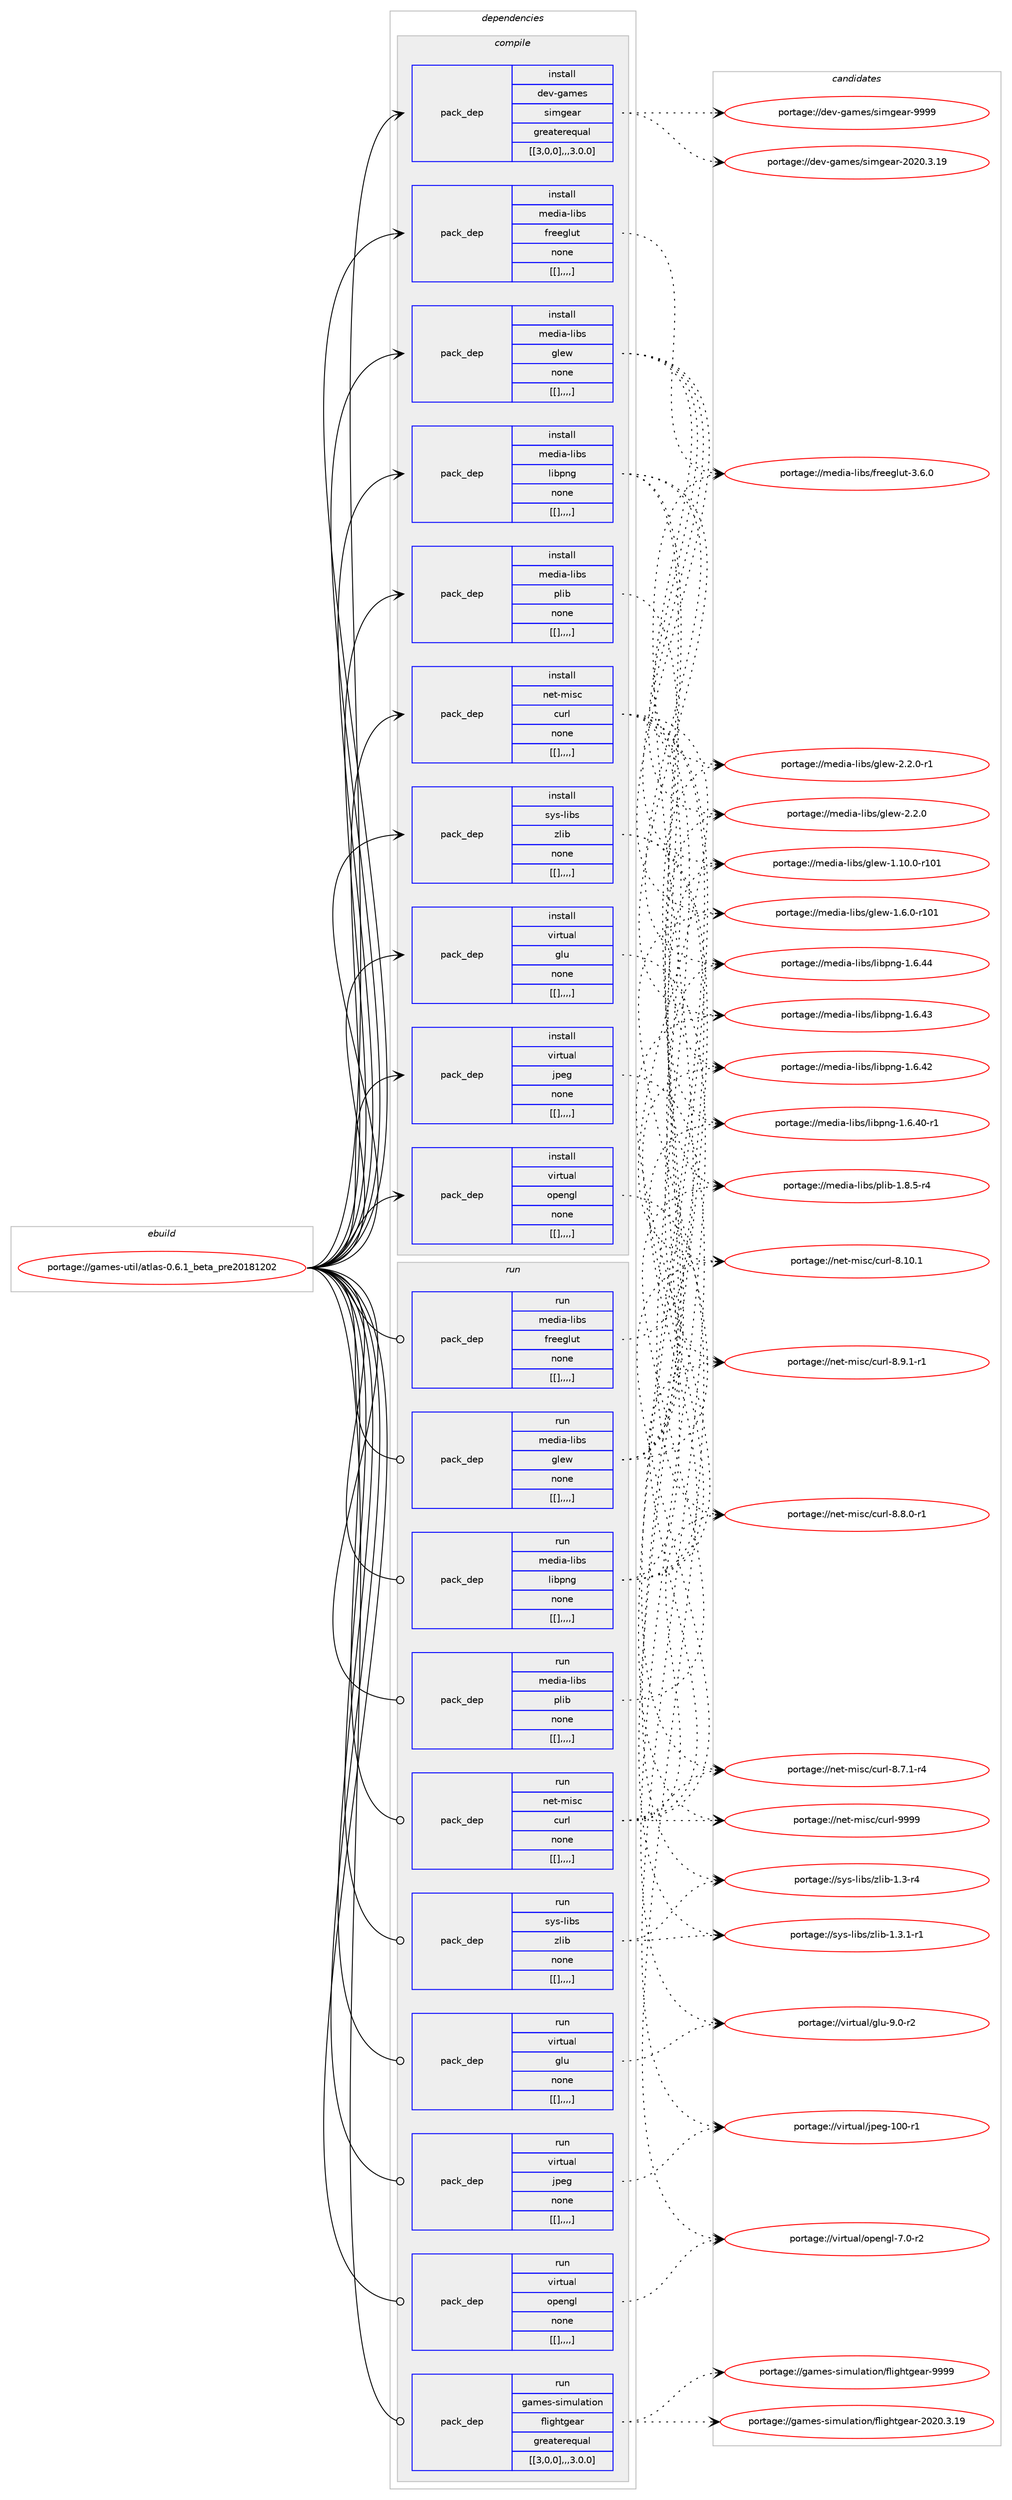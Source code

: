 digraph prolog {

# *************
# Graph options
# *************

newrank=true;
concentrate=true;
compound=true;
graph [rankdir=LR,fontname=Helvetica,fontsize=10,ranksep=1.5];#, ranksep=2.5, nodesep=0.2];
edge  [arrowhead=vee];
node  [fontname=Helvetica,fontsize=10];

# **********
# The ebuild
# **********

subgraph cluster_leftcol {
color=gray;
label=<<i>ebuild</i>>;
id [label="portage://games-util/atlas-0.6.1_beta_pre20181202", color=red, width=4, href="../games-util/atlas-0.6.1_beta_pre20181202.svg"];
}

# ****************
# The dependencies
# ****************

subgraph cluster_midcol {
color=gray;
label=<<i>dependencies</i>>;
subgraph cluster_compile {
fillcolor="#eeeeee";
style=filled;
label=<<i>compile</i>>;
subgraph pack171139 {
dependency240081 [label=<<TABLE BORDER="0" CELLBORDER="1" CELLSPACING="0" CELLPADDING="4" WIDTH="220"><TR><TD ROWSPAN="6" CELLPADDING="30">pack_dep</TD></TR><TR><TD WIDTH="110">install</TD></TR><TR><TD>dev-games</TD></TR><TR><TD>simgear</TD></TR><TR><TD>greaterequal</TD></TR><TR><TD>[[3,0,0],,,3.0.0]</TD></TR></TABLE>>, shape=none, color=blue];
}
id:e -> dependency240081:w [weight=20,style="solid",arrowhead="vee"];
subgraph pack171140 {
dependency240082 [label=<<TABLE BORDER="0" CELLBORDER="1" CELLSPACING="0" CELLPADDING="4" WIDTH="220"><TR><TD ROWSPAN="6" CELLPADDING="30">pack_dep</TD></TR><TR><TD WIDTH="110">install</TD></TR><TR><TD>media-libs</TD></TR><TR><TD>freeglut</TD></TR><TR><TD>none</TD></TR><TR><TD>[[],,,,]</TD></TR></TABLE>>, shape=none, color=blue];
}
id:e -> dependency240082:w [weight=20,style="solid",arrowhead="vee"];
subgraph pack171141 {
dependency240083 [label=<<TABLE BORDER="0" CELLBORDER="1" CELLSPACING="0" CELLPADDING="4" WIDTH="220"><TR><TD ROWSPAN="6" CELLPADDING="30">pack_dep</TD></TR><TR><TD WIDTH="110">install</TD></TR><TR><TD>media-libs</TD></TR><TR><TD>glew</TD></TR><TR><TD>none</TD></TR><TR><TD>[[],,,,]</TD></TR></TABLE>>, shape=none, color=blue];
}
id:e -> dependency240083:w [weight=20,style="solid",arrowhead="vee"];
subgraph pack171142 {
dependency240084 [label=<<TABLE BORDER="0" CELLBORDER="1" CELLSPACING="0" CELLPADDING="4" WIDTH="220"><TR><TD ROWSPAN="6" CELLPADDING="30">pack_dep</TD></TR><TR><TD WIDTH="110">install</TD></TR><TR><TD>media-libs</TD></TR><TR><TD>libpng</TD></TR><TR><TD>none</TD></TR><TR><TD>[[],,,,]</TD></TR></TABLE>>, shape=none, color=blue];
}
id:e -> dependency240084:w [weight=20,style="solid",arrowhead="vee"];
subgraph pack171143 {
dependency240085 [label=<<TABLE BORDER="0" CELLBORDER="1" CELLSPACING="0" CELLPADDING="4" WIDTH="220"><TR><TD ROWSPAN="6" CELLPADDING="30">pack_dep</TD></TR><TR><TD WIDTH="110">install</TD></TR><TR><TD>media-libs</TD></TR><TR><TD>plib</TD></TR><TR><TD>none</TD></TR><TR><TD>[[],,,,]</TD></TR></TABLE>>, shape=none, color=blue];
}
id:e -> dependency240085:w [weight=20,style="solid",arrowhead="vee"];
subgraph pack171144 {
dependency240086 [label=<<TABLE BORDER="0" CELLBORDER="1" CELLSPACING="0" CELLPADDING="4" WIDTH="220"><TR><TD ROWSPAN="6" CELLPADDING="30">pack_dep</TD></TR><TR><TD WIDTH="110">install</TD></TR><TR><TD>net-misc</TD></TR><TR><TD>curl</TD></TR><TR><TD>none</TD></TR><TR><TD>[[],,,,]</TD></TR></TABLE>>, shape=none, color=blue];
}
id:e -> dependency240086:w [weight=20,style="solid",arrowhead="vee"];
subgraph pack171145 {
dependency240087 [label=<<TABLE BORDER="0" CELLBORDER="1" CELLSPACING="0" CELLPADDING="4" WIDTH="220"><TR><TD ROWSPAN="6" CELLPADDING="30">pack_dep</TD></TR><TR><TD WIDTH="110">install</TD></TR><TR><TD>sys-libs</TD></TR><TR><TD>zlib</TD></TR><TR><TD>none</TD></TR><TR><TD>[[],,,,]</TD></TR></TABLE>>, shape=none, color=blue];
}
id:e -> dependency240087:w [weight=20,style="solid",arrowhead="vee"];
subgraph pack171146 {
dependency240088 [label=<<TABLE BORDER="0" CELLBORDER="1" CELLSPACING="0" CELLPADDING="4" WIDTH="220"><TR><TD ROWSPAN="6" CELLPADDING="30">pack_dep</TD></TR><TR><TD WIDTH="110">install</TD></TR><TR><TD>virtual</TD></TR><TR><TD>glu</TD></TR><TR><TD>none</TD></TR><TR><TD>[[],,,,]</TD></TR></TABLE>>, shape=none, color=blue];
}
id:e -> dependency240088:w [weight=20,style="solid",arrowhead="vee"];
subgraph pack171147 {
dependency240089 [label=<<TABLE BORDER="0" CELLBORDER="1" CELLSPACING="0" CELLPADDING="4" WIDTH="220"><TR><TD ROWSPAN="6" CELLPADDING="30">pack_dep</TD></TR><TR><TD WIDTH="110">install</TD></TR><TR><TD>virtual</TD></TR><TR><TD>jpeg</TD></TR><TR><TD>none</TD></TR><TR><TD>[[],,,,]</TD></TR></TABLE>>, shape=none, color=blue];
}
id:e -> dependency240089:w [weight=20,style="solid",arrowhead="vee"];
subgraph pack171148 {
dependency240090 [label=<<TABLE BORDER="0" CELLBORDER="1" CELLSPACING="0" CELLPADDING="4" WIDTH="220"><TR><TD ROWSPAN="6" CELLPADDING="30">pack_dep</TD></TR><TR><TD WIDTH="110">install</TD></TR><TR><TD>virtual</TD></TR><TR><TD>opengl</TD></TR><TR><TD>none</TD></TR><TR><TD>[[],,,,]</TD></TR></TABLE>>, shape=none, color=blue];
}
id:e -> dependency240090:w [weight=20,style="solid",arrowhead="vee"];
}
subgraph cluster_compileandrun {
fillcolor="#eeeeee";
style=filled;
label=<<i>compile and run</i>>;
}
subgraph cluster_run {
fillcolor="#eeeeee";
style=filled;
label=<<i>run</i>>;
subgraph pack171149 {
dependency240091 [label=<<TABLE BORDER="0" CELLBORDER="1" CELLSPACING="0" CELLPADDING="4" WIDTH="220"><TR><TD ROWSPAN="6" CELLPADDING="30">pack_dep</TD></TR><TR><TD WIDTH="110">run</TD></TR><TR><TD>games-simulation</TD></TR><TR><TD>flightgear</TD></TR><TR><TD>greaterequal</TD></TR><TR><TD>[[3,0,0],,,3.0.0]</TD></TR></TABLE>>, shape=none, color=blue];
}
id:e -> dependency240091:w [weight=20,style="solid",arrowhead="odot"];
subgraph pack171150 {
dependency240092 [label=<<TABLE BORDER="0" CELLBORDER="1" CELLSPACING="0" CELLPADDING="4" WIDTH="220"><TR><TD ROWSPAN="6" CELLPADDING="30">pack_dep</TD></TR><TR><TD WIDTH="110">run</TD></TR><TR><TD>media-libs</TD></TR><TR><TD>freeglut</TD></TR><TR><TD>none</TD></TR><TR><TD>[[],,,,]</TD></TR></TABLE>>, shape=none, color=blue];
}
id:e -> dependency240092:w [weight=20,style="solid",arrowhead="odot"];
subgraph pack171151 {
dependency240093 [label=<<TABLE BORDER="0" CELLBORDER="1" CELLSPACING="0" CELLPADDING="4" WIDTH="220"><TR><TD ROWSPAN="6" CELLPADDING="30">pack_dep</TD></TR><TR><TD WIDTH="110">run</TD></TR><TR><TD>media-libs</TD></TR><TR><TD>glew</TD></TR><TR><TD>none</TD></TR><TR><TD>[[],,,,]</TD></TR></TABLE>>, shape=none, color=blue];
}
id:e -> dependency240093:w [weight=20,style="solid",arrowhead="odot"];
subgraph pack171152 {
dependency240094 [label=<<TABLE BORDER="0" CELLBORDER="1" CELLSPACING="0" CELLPADDING="4" WIDTH="220"><TR><TD ROWSPAN="6" CELLPADDING="30">pack_dep</TD></TR><TR><TD WIDTH="110">run</TD></TR><TR><TD>media-libs</TD></TR><TR><TD>libpng</TD></TR><TR><TD>none</TD></TR><TR><TD>[[],,,,]</TD></TR></TABLE>>, shape=none, color=blue];
}
id:e -> dependency240094:w [weight=20,style="solid",arrowhead="odot"];
subgraph pack171153 {
dependency240095 [label=<<TABLE BORDER="0" CELLBORDER="1" CELLSPACING="0" CELLPADDING="4" WIDTH="220"><TR><TD ROWSPAN="6" CELLPADDING="30">pack_dep</TD></TR><TR><TD WIDTH="110">run</TD></TR><TR><TD>media-libs</TD></TR><TR><TD>plib</TD></TR><TR><TD>none</TD></TR><TR><TD>[[],,,,]</TD></TR></TABLE>>, shape=none, color=blue];
}
id:e -> dependency240095:w [weight=20,style="solid",arrowhead="odot"];
subgraph pack171154 {
dependency240096 [label=<<TABLE BORDER="0" CELLBORDER="1" CELLSPACING="0" CELLPADDING="4" WIDTH="220"><TR><TD ROWSPAN="6" CELLPADDING="30">pack_dep</TD></TR><TR><TD WIDTH="110">run</TD></TR><TR><TD>net-misc</TD></TR><TR><TD>curl</TD></TR><TR><TD>none</TD></TR><TR><TD>[[],,,,]</TD></TR></TABLE>>, shape=none, color=blue];
}
id:e -> dependency240096:w [weight=20,style="solid",arrowhead="odot"];
subgraph pack171155 {
dependency240097 [label=<<TABLE BORDER="0" CELLBORDER="1" CELLSPACING="0" CELLPADDING="4" WIDTH="220"><TR><TD ROWSPAN="6" CELLPADDING="30">pack_dep</TD></TR><TR><TD WIDTH="110">run</TD></TR><TR><TD>sys-libs</TD></TR><TR><TD>zlib</TD></TR><TR><TD>none</TD></TR><TR><TD>[[],,,,]</TD></TR></TABLE>>, shape=none, color=blue];
}
id:e -> dependency240097:w [weight=20,style="solid",arrowhead="odot"];
subgraph pack171156 {
dependency240098 [label=<<TABLE BORDER="0" CELLBORDER="1" CELLSPACING="0" CELLPADDING="4" WIDTH="220"><TR><TD ROWSPAN="6" CELLPADDING="30">pack_dep</TD></TR><TR><TD WIDTH="110">run</TD></TR><TR><TD>virtual</TD></TR><TR><TD>glu</TD></TR><TR><TD>none</TD></TR><TR><TD>[[],,,,]</TD></TR></TABLE>>, shape=none, color=blue];
}
id:e -> dependency240098:w [weight=20,style="solid",arrowhead="odot"];
subgraph pack171157 {
dependency240099 [label=<<TABLE BORDER="0" CELLBORDER="1" CELLSPACING="0" CELLPADDING="4" WIDTH="220"><TR><TD ROWSPAN="6" CELLPADDING="30">pack_dep</TD></TR><TR><TD WIDTH="110">run</TD></TR><TR><TD>virtual</TD></TR><TR><TD>jpeg</TD></TR><TR><TD>none</TD></TR><TR><TD>[[],,,,]</TD></TR></TABLE>>, shape=none, color=blue];
}
id:e -> dependency240099:w [weight=20,style="solid",arrowhead="odot"];
subgraph pack171158 {
dependency240100 [label=<<TABLE BORDER="0" CELLBORDER="1" CELLSPACING="0" CELLPADDING="4" WIDTH="220"><TR><TD ROWSPAN="6" CELLPADDING="30">pack_dep</TD></TR><TR><TD WIDTH="110">run</TD></TR><TR><TD>virtual</TD></TR><TR><TD>opengl</TD></TR><TR><TD>none</TD></TR><TR><TD>[[],,,,]</TD></TR></TABLE>>, shape=none, color=blue];
}
id:e -> dependency240100:w [weight=20,style="solid",arrowhead="odot"];
}
}

# **************
# The candidates
# **************

subgraph cluster_choices {
rank=same;
color=gray;
label=<<i>candidates</i>>;

subgraph choice171139 {
color=black;
nodesep=1;
choice100101118451039710910111547115105109103101971144557575757 [label="portage://dev-games/simgear-9999", color=red, width=4,href="../dev-games/simgear-9999.svg"];
choice1001011184510397109101115471151051091031019711445504850484651464957 [label="portage://dev-games/simgear-2020.3.19", color=red, width=4,href="../dev-games/simgear-2020.3.19.svg"];
dependency240081:e -> choice100101118451039710910111547115105109103101971144557575757:w [style=dotted,weight="100"];
dependency240081:e -> choice1001011184510397109101115471151051091031019711445504850484651464957:w [style=dotted,weight="100"];
}
subgraph choice171140 {
color=black;
nodesep=1;
choice10910110010597451081059811547102114101101103108117116455146544648 [label="portage://media-libs/freeglut-3.6.0", color=red, width=4,href="../media-libs/freeglut-3.6.0.svg"];
dependency240082:e -> choice10910110010597451081059811547102114101101103108117116455146544648:w [style=dotted,weight="100"];
}
subgraph choice171141 {
color=black;
nodesep=1;
choice109101100105974510810598115471031081011194550465046484511449 [label="portage://media-libs/glew-2.2.0-r1", color=red, width=4,href="../media-libs/glew-2.2.0-r1.svg"];
choice10910110010597451081059811547103108101119455046504648 [label="portage://media-libs/glew-2.2.0", color=red, width=4,href="../media-libs/glew-2.2.0.svg"];
choice109101100105974510810598115471031081011194549464948464845114494849 [label="portage://media-libs/glew-1.10.0-r101", color=red, width=4,href="../media-libs/glew-1.10.0-r101.svg"];
choice1091011001059745108105981154710310810111945494654464845114494849 [label="portage://media-libs/glew-1.6.0-r101", color=red, width=4,href="../media-libs/glew-1.6.0-r101.svg"];
dependency240083:e -> choice109101100105974510810598115471031081011194550465046484511449:w [style=dotted,weight="100"];
dependency240083:e -> choice10910110010597451081059811547103108101119455046504648:w [style=dotted,weight="100"];
dependency240083:e -> choice109101100105974510810598115471031081011194549464948464845114494849:w [style=dotted,weight="100"];
dependency240083:e -> choice1091011001059745108105981154710310810111945494654464845114494849:w [style=dotted,weight="100"];
}
subgraph choice171142 {
color=black;
nodesep=1;
choice109101100105974510810598115471081059811211010345494654465252 [label="portage://media-libs/libpng-1.6.44", color=red, width=4,href="../media-libs/libpng-1.6.44.svg"];
choice109101100105974510810598115471081059811211010345494654465251 [label="portage://media-libs/libpng-1.6.43", color=red, width=4,href="../media-libs/libpng-1.6.43.svg"];
choice109101100105974510810598115471081059811211010345494654465250 [label="portage://media-libs/libpng-1.6.42", color=red, width=4,href="../media-libs/libpng-1.6.42.svg"];
choice1091011001059745108105981154710810598112110103454946544652484511449 [label="portage://media-libs/libpng-1.6.40-r1", color=red, width=4,href="../media-libs/libpng-1.6.40-r1.svg"];
dependency240084:e -> choice109101100105974510810598115471081059811211010345494654465252:w [style=dotted,weight="100"];
dependency240084:e -> choice109101100105974510810598115471081059811211010345494654465251:w [style=dotted,weight="100"];
dependency240084:e -> choice109101100105974510810598115471081059811211010345494654465250:w [style=dotted,weight="100"];
dependency240084:e -> choice1091011001059745108105981154710810598112110103454946544652484511449:w [style=dotted,weight="100"];
}
subgraph choice171143 {
color=black;
nodesep=1;
choice10910110010597451081059811547112108105984549465646534511452 [label="portage://media-libs/plib-1.8.5-r4", color=red, width=4,href="../media-libs/plib-1.8.5-r4.svg"];
dependency240085:e -> choice10910110010597451081059811547112108105984549465646534511452:w [style=dotted,weight="100"];
}
subgraph choice171144 {
color=black;
nodesep=1;
choice110101116451091051159947991171141084557575757 [label="portage://net-misc/curl-9999", color=red, width=4,href="../net-misc/curl-9999.svg"];
choice1101011164510910511599479911711410845564649484649 [label="portage://net-misc/curl-8.10.1", color=red, width=4,href="../net-misc/curl-8.10.1.svg"];
choice110101116451091051159947991171141084556465746494511449 [label="portage://net-misc/curl-8.9.1-r1", color=red, width=4,href="../net-misc/curl-8.9.1-r1.svg"];
choice110101116451091051159947991171141084556465646484511449 [label="portage://net-misc/curl-8.8.0-r1", color=red, width=4,href="../net-misc/curl-8.8.0-r1.svg"];
choice110101116451091051159947991171141084556465546494511452 [label="portage://net-misc/curl-8.7.1-r4", color=red, width=4,href="../net-misc/curl-8.7.1-r4.svg"];
dependency240086:e -> choice110101116451091051159947991171141084557575757:w [style=dotted,weight="100"];
dependency240086:e -> choice1101011164510910511599479911711410845564649484649:w [style=dotted,weight="100"];
dependency240086:e -> choice110101116451091051159947991171141084556465746494511449:w [style=dotted,weight="100"];
dependency240086:e -> choice110101116451091051159947991171141084556465646484511449:w [style=dotted,weight="100"];
dependency240086:e -> choice110101116451091051159947991171141084556465546494511452:w [style=dotted,weight="100"];
}
subgraph choice171145 {
color=black;
nodesep=1;
choice115121115451081059811547122108105984549465146494511449 [label="portage://sys-libs/zlib-1.3.1-r1", color=red, width=4,href="../sys-libs/zlib-1.3.1-r1.svg"];
choice11512111545108105981154712210810598454946514511452 [label="portage://sys-libs/zlib-1.3-r4", color=red, width=4,href="../sys-libs/zlib-1.3-r4.svg"];
dependency240087:e -> choice115121115451081059811547122108105984549465146494511449:w [style=dotted,weight="100"];
dependency240087:e -> choice11512111545108105981154712210810598454946514511452:w [style=dotted,weight="100"];
}
subgraph choice171146 {
color=black;
nodesep=1;
choice1181051141161179710847103108117455746484511450 [label="portage://virtual/glu-9.0-r2", color=red, width=4,href="../virtual/glu-9.0-r2.svg"];
dependency240088:e -> choice1181051141161179710847103108117455746484511450:w [style=dotted,weight="100"];
}
subgraph choice171147 {
color=black;
nodesep=1;
choice1181051141161179710847106112101103454948484511449 [label="portage://virtual/jpeg-100-r1", color=red, width=4,href="../virtual/jpeg-100-r1.svg"];
dependency240089:e -> choice1181051141161179710847106112101103454948484511449:w [style=dotted,weight="100"];
}
subgraph choice171148 {
color=black;
nodesep=1;
choice1181051141161179710847111112101110103108455546484511450 [label="portage://virtual/opengl-7.0-r2", color=red, width=4,href="../virtual/opengl-7.0-r2.svg"];
dependency240090:e -> choice1181051141161179710847111112101110103108455546484511450:w [style=dotted,weight="100"];
}
subgraph choice171149 {
color=black;
nodesep=1;
choice10397109101115451151051091171089711610511111047102108105103104116103101971144557575757 [label="portage://games-simulation/flightgear-9999", color=red, width=4,href="../games-simulation/flightgear-9999.svg"];
choice103971091011154511510510911710897116105111110471021081051031041161031019711445504850484651464957 [label="portage://games-simulation/flightgear-2020.3.19", color=red, width=4,href="../games-simulation/flightgear-2020.3.19.svg"];
dependency240091:e -> choice10397109101115451151051091171089711610511111047102108105103104116103101971144557575757:w [style=dotted,weight="100"];
dependency240091:e -> choice103971091011154511510510911710897116105111110471021081051031041161031019711445504850484651464957:w [style=dotted,weight="100"];
}
subgraph choice171150 {
color=black;
nodesep=1;
choice10910110010597451081059811547102114101101103108117116455146544648 [label="portage://media-libs/freeglut-3.6.0", color=red, width=4,href="../media-libs/freeglut-3.6.0.svg"];
dependency240092:e -> choice10910110010597451081059811547102114101101103108117116455146544648:w [style=dotted,weight="100"];
}
subgraph choice171151 {
color=black;
nodesep=1;
choice109101100105974510810598115471031081011194550465046484511449 [label="portage://media-libs/glew-2.2.0-r1", color=red, width=4,href="../media-libs/glew-2.2.0-r1.svg"];
choice10910110010597451081059811547103108101119455046504648 [label="portage://media-libs/glew-2.2.0", color=red, width=4,href="../media-libs/glew-2.2.0.svg"];
choice109101100105974510810598115471031081011194549464948464845114494849 [label="portage://media-libs/glew-1.10.0-r101", color=red, width=4,href="../media-libs/glew-1.10.0-r101.svg"];
choice1091011001059745108105981154710310810111945494654464845114494849 [label="portage://media-libs/glew-1.6.0-r101", color=red, width=4,href="../media-libs/glew-1.6.0-r101.svg"];
dependency240093:e -> choice109101100105974510810598115471031081011194550465046484511449:w [style=dotted,weight="100"];
dependency240093:e -> choice10910110010597451081059811547103108101119455046504648:w [style=dotted,weight="100"];
dependency240093:e -> choice109101100105974510810598115471031081011194549464948464845114494849:w [style=dotted,weight="100"];
dependency240093:e -> choice1091011001059745108105981154710310810111945494654464845114494849:w [style=dotted,weight="100"];
}
subgraph choice171152 {
color=black;
nodesep=1;
choice109101100105974510810598115471081059811211010345494654465252 [label="portage://media-libs/libpng-1.6.44", color=red, width=4,href="../media-libs/libpng-1.6.44.svg"];
choice109101100105974510810598115471081059811211010345494654465251 [label="portage://media-libs/libpng-1.6.43", color=red, width=4,href="../media-libs/libpng-1.6.43.svg"];
choice109101100105974510810598115471081059811211010345494654465250 [label="portage://media-libs/libpng-1.6.42", color=red, width=4,href="../media-libs/libpng-1.6.42.svg"];
choice1091011001059745108105981154710810598112110103454946544652484511449 [label="portage://media-libs/libpng-1.6.40-r1", color=red, width=4,href="../media-libs/libpng-1.6.40-r1.svg"];
dependency240094:e -> choice109101100105974510810598115471081059811211010345494654465252:w [style=dotted,weight="100"];
dependency240094:e -> choice109101100105974510810598115471081059811211010345494654465251:w [style=dotted,weight="100"];
dependency240094:e -> choice109101100105974510810598115471081059811211010345494654465250:w [style=dotted,weight="100"];
dependency240094:e -> choice1091011001059745108105981154710810598112110103454946544652484511449:w [style=dotted,weight="100"];
}
subgraph choice171153 {
color=black;
nodesep=1;
choice10910110010597451081059811547112108105984549465646534511452 [label="portage://media-libs/plib-1.8.5-r4", color=red, width=4,href="../media-libs/plib-1.8.5-r4.svg"];
dependency240095:e -> choice10910110010597451081059811547112108105984549465646534511452:w [style=dotted,weight="100"];
}
subgraph choice171154 {
color=black;
nodesep=1;
choice110101116451091051159947991171141084557575757 [label="portage://net-misc/curl-9999", color=red, width=4,href="../net-misc/curl-9999.svg"];
choice1101011164510910511599479911711410845564649484649 [label="portage://net-misc/curl-8.10.1", color=red, width=4,href="../net-misc/curl-8.10.1.svg"];
choice110101116451091051159947991171141084556465746494511449 [label="portage://net-misc/curl-8.9.1-r1", color=red, width=4,href="../net-misc/curl-8.9.1-r1.svg"];
choice110101116451091051159947991171141084556465646484511449 [label="portage://net-misc/curl-8.8.0-r1", color=red, width=4,href="../net-misc/curl-8.8.0-r1.svg"];
choice110101116451091051159947991171141084556465546494511452 [label="portage://net-misc/curl-8.7.1-r4", color=red, width=4,href="../net-misc/curl-8.7.1-r4.svg"];
dependency240096:e -> choice110101116451091051159947991171141084557575757:w [style=dotted,weight="100"];
dependency240096:e -> choice1101011164510910511599479911711410845564649484649:w [style=dotted,weight="100"];
dependency240096:e -> choice110101116451091051159947991171141084556465746494511449:w [style=dotted,weight="100"];
dependency240096:e -> choice110101116451091051159947991171141084556465646484511449:w [style=dotted,weight="100"];
dependency240096:e -> choice110101116451091051159947991171141084556465546494511452:w [style=dotted,weight="100"];
}
subgraph choice171155 {
color=black;
nodesep=1;
choice115121115451081059811547122108105984549465146494511449 [label="portage://sys-libs/zlib-1.3.1-r1", color=red, width=4,href="../sys-libs/zlib-1.3.1-r1.svg"];
choice11512111545108105981154712210810598454946514511452 [label="portage://sys-libs/zlib-1.3-r4", color=red, width=4,href="../sys-libs/zlib-1.3-r4.svg"];
dependency240097:e -> choice115121115451081059811547122108105984549465146494511449:w [style=dotted,weight="100"];
dependency240097:e -> choice11512111545108105981154712210810598454946514511452:w [style=dotted,weight="100"];
}
subgraph choice171156 {
color=black;
nodesep=1;
choice1181051141161179710847103108117455746484511450 [label="portage://virtual/glu-9.0-r2", color=red, width=4,href="../virtual/glu-9.0-r2.svg"];
dependency240098:e -> choice1181051141161179710847103108117455746484511450:w [style=dotted,weight="100"];
}
subgraph choice171157 {
color=black;
nodesep=1;
choice1181051141161179710847106112101103454948484511449 [label="portage://virtual/jpeg-100-r1", color=red, width=4,href="../virtual/jpeg-100-r1.svg"];
dependency240099:e -> choice1181051141161179710847106112101103454948484511449:w [style=dotted,weight="100"];
}
subgraph choice171158 {
color=black;
nodesep=1;
choice1181051141161179710847111112101110103108455546484511450 [label="portage://virtual/opengl-7.0-r2", color=red, width=4,href="../virtual/opengl-7.0-r2.svg"];
dependency240100:e -> choice1181051141161179710847111112101110103108455546484511450:w [style=dotted,weight="100"];
}
}

}
